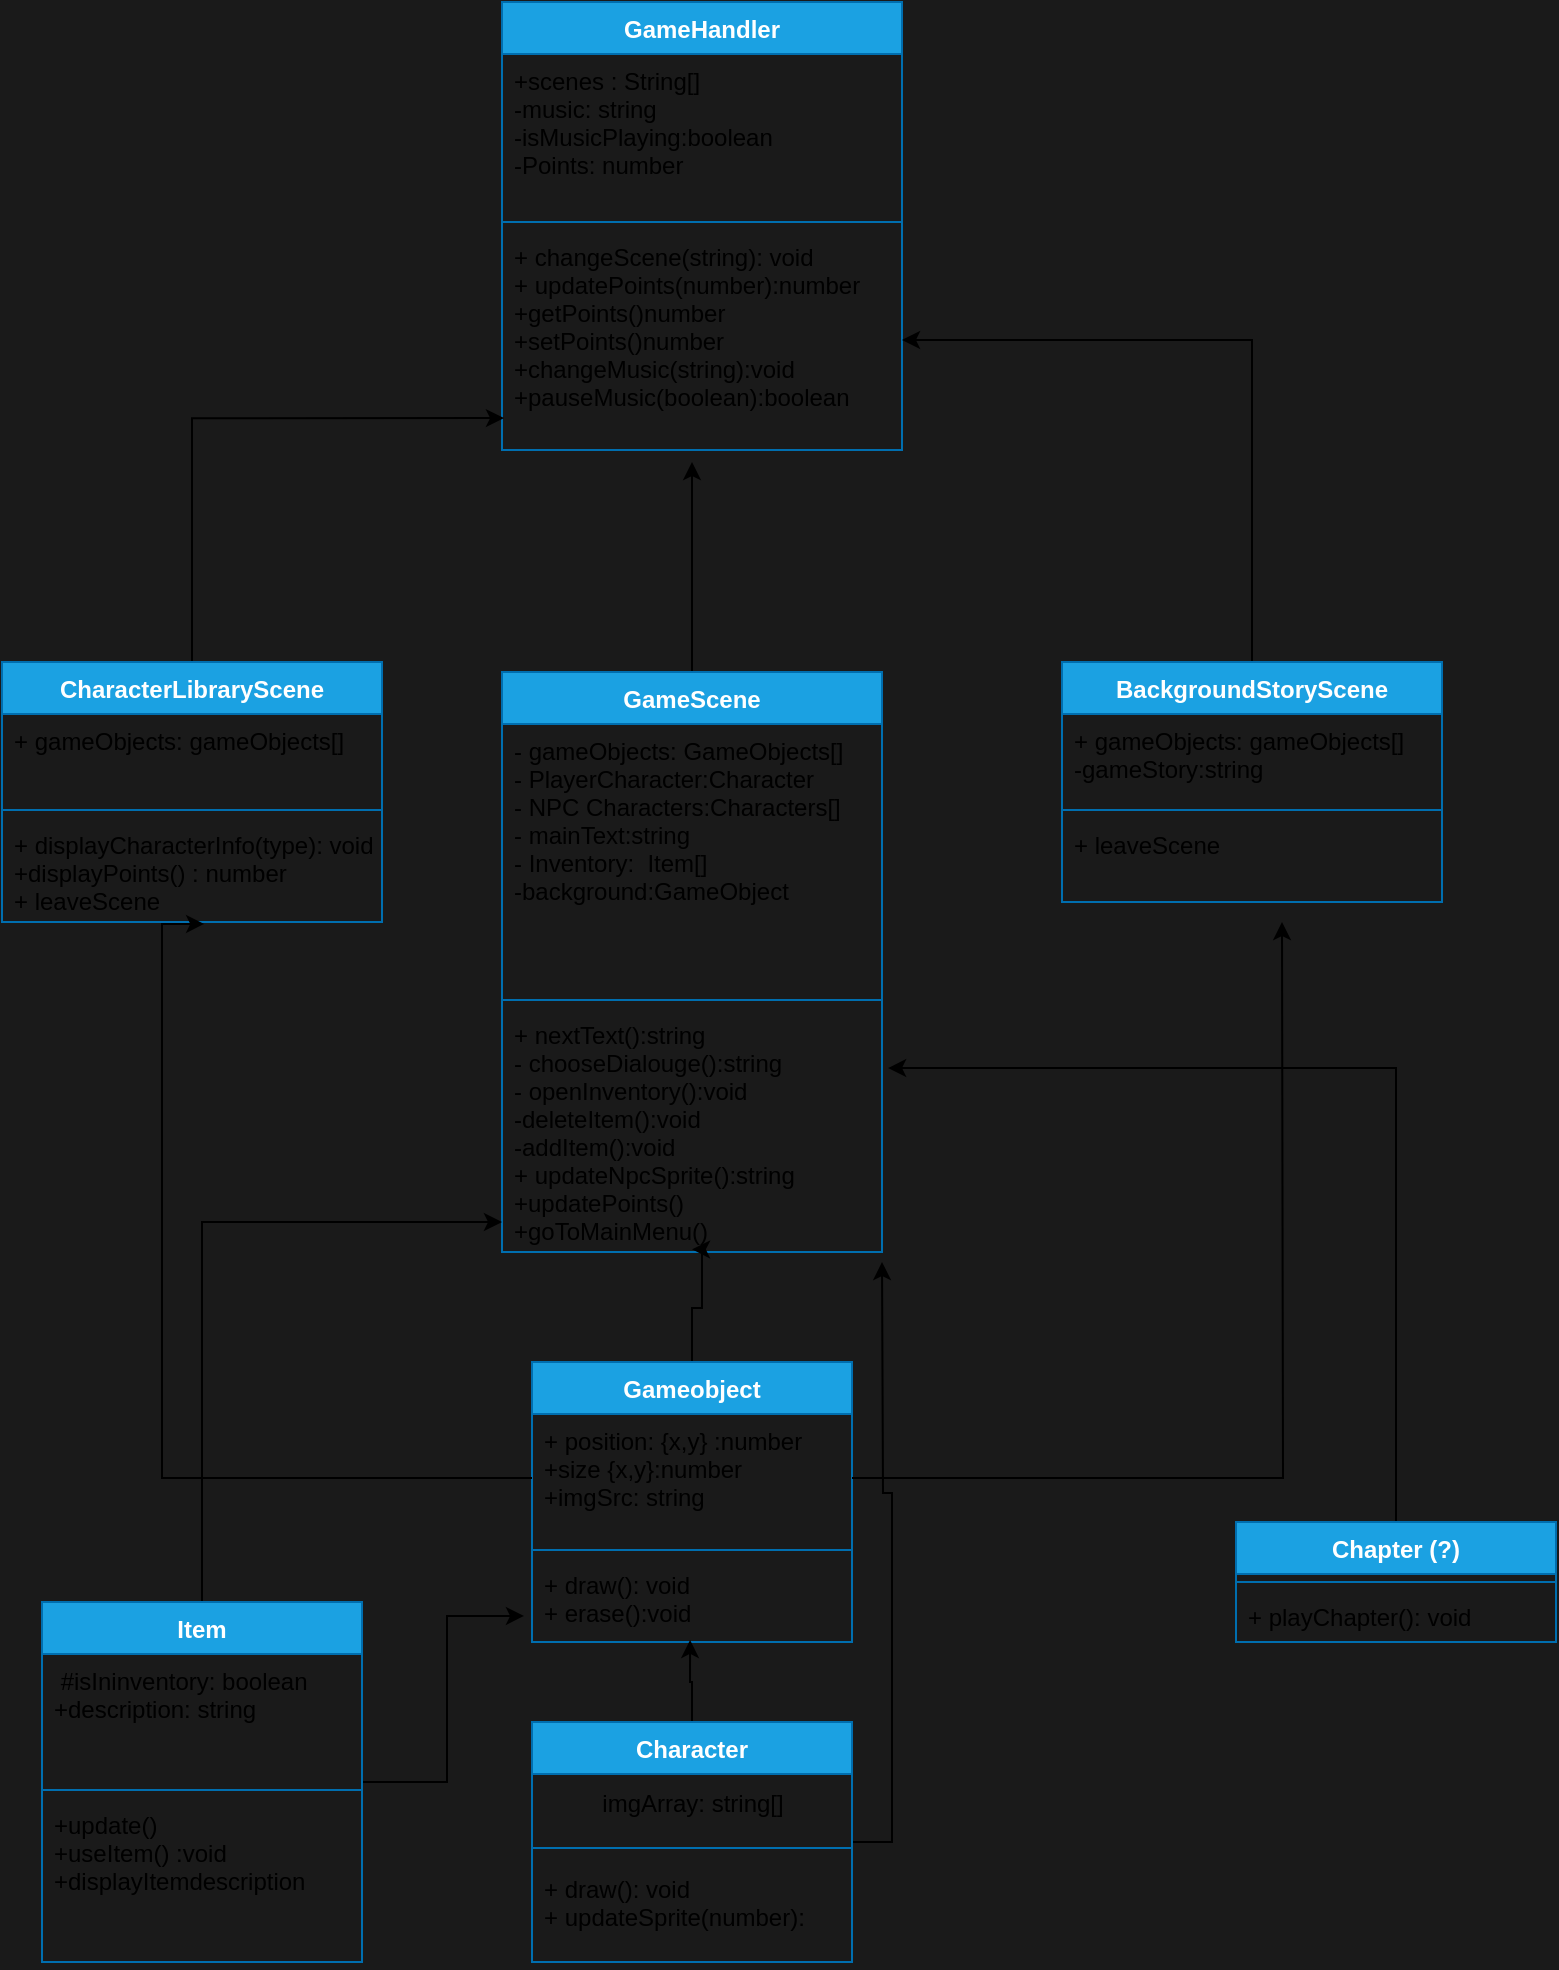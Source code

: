 <mxfile>
    <diagram id="C5RBs43oDa-KdzZeNtuy" name="Page-1">
        <mxGraphModel dx="919" dy="540" grid="0" gridSize="10" guides="1" tooltips="1" connect="1" arrows="1" fold="1" page="1" pageScale="1" pageWidth="827" pageHeight="1169" background="#1A1A1A" math="0" shadow="0">
            <root>
                <mxCell id="WIyWlLk6GJQsqaUBKTNV-0"/>
                <mxCell id="WIyWlLk6GJQsqaUBKTNV-1" parent="WIyWlLk6GJQsqaUBKTNV-0"/>
                <mxCell id="5QXx9KnSOv_lX45IcKp0-0" value="GameHandler" style="swimlane;fontStyle=1;align=center;verticalAlign=top;childLayout=stackLayout;horizontal=1;startSize=26;horizontalStack=0;resizeParent=1;resizeParentMax=0;resizeLast=0;collapsible=1;marginBottom=0;fillColor=#1ba1e2;strokeColor=#006EAF;fontColor=#ffffff;" parent="WIyWlLk6GJQsqaUBKTNV-1" vertex="1">
                    <mxGeometry x="300" y="70" width="200" height="224" as="geometry"/>
                </mxCell>
                <mxCell id="5QXx9KnSOv_lX45IcKp0-1" value="+scenes : String[]&#10;-music: string&#10;-isMusicPlaying:boolean&#10;-Points: number&#10;&#10;&#10;" style="text;strokeColor=none;fillColor=none;align=left;verticalAlign=top;spacingLeft=4;spacingRight=4;overflow=hidden;rotatable=0;points=[[0,0.5],[1,0.5]];portConstraint=eastwest;" parent="5QXx9KnSOv_lX45IcKp0-0" vertex="1">
                    <mxGeometry y="26" width="200" height="80" as="geometry"/>
                </mxCell>
                <mxCell id="5QXx9KnSOv_lX45IcKp0-2" value="" style="line;strokeWidth=1;fillColor=none;align=left;verticalAlign=middle;spacingTop=-1;spacingLeft=3;spacingRight=3;rotatable=0;labelPosition=right;points=[];portConstraint=eastwest;strokeColor=inherit;" parent="5QXx9KnSOv_lX45IcKp0-0" vertex="1">
                    <mxGeometry y="106" width="200" height="8" as="geometry"/>
                </mxCell>
                <mxCell id="5QXx9KnSOv_lX45IcKp0-3" value="+ changeScene(string): void&#10;+ updatePoints(number):number&#10;+getPoints()number&#10;+setPoints()number&#10;+changeMusic(string):void&#10;+pauseMusic(boolean):boolean&#10;&#10;&#10;&#10;" style="text;strokeColor=none;fillColor=none;align=left;verticalAlign=top;spacingLeft=4;spacingRight=4;overflow=hidden;rotatable=0;points=[[0,0.5],[1,0.5]];portConstraint=eastwest;" parent="5QXx9KnSOv_lX45IcKp0-0" vertex="1">
                    <mxGeometry y="114" width="200" height="110" as="geometry"/>
                </mxCell>
                <mxCell id="yb0JRtehQJEaAhHGL9CP-13" style="edgeStyle=orthogonalEdgeStyle;rounded=0;orthogonalLoop=1;jettySize=auto;html=1;entryX=0.005;entryY=0.855;entryDx=0;entryDy=0;entryPerimeter=0;" parent="WIyWlLk6GJQsqaUBKTNV-1" source="yb0JRtehQJEaAhHGL9CP-1" target="5QXx9KnSOv_lX45IcKp0-3" edge="1">
                    <mxGeometry relative="1" as="geometry"/>
                </mxCell>
                <mxCell id="yb0JRtehQJEaAhHGL9CP-1" value="CharacterLibraryScene" style="swimlane;fontStyle=1;align=center;verticalAlign=top;childLayout=stackLayout;horizontal=1;startSize=26;horizontalStack=0;resizeParent=1;resizeParentMax=0;resizeLast=0;collapsible=1;marginBottom=0;fillColor=#1ba1e2;strokeColor=#006EAF;fontColor=#ffffff;" parent="WIyWlLk6GJQsqaUBKTNV-1" vertex="1">
                    <mxGeometry x="50" y="400" width="190" height="130" as="geometry">
                        <mxRectangle x="50" y="400" width="140" height="30" as="alternateBounds"/>
                    </mxGeometry>
                </mxCell>
                <mxCell id="yb0JRtehQJEaAhHGL9CP-2" value="+ gameObjects: gameObjects[]&#10;" style="text;strokeColor=none;fillColor=none;align=left;verticalAlign=top;spacingLeft=4;spacingRight=4;overflow=hidden;rotatable=0;points=[[0,0.5],[1,0.5]];portConstraint=eastwest;" parent="yb0JRtehQJEaAhHGL9CP-1" vertex="1">
                    <mxGeometry y="26" width="190" height="44" as="geometry"/>
                </mxCell>
                <mxCell id="yb0JRtehQJEaAhHGL9CP-3" value="" style="line;strokeWidth=1;fillColor=none;align=left;verticalAlign=middle;spacingTop=-1;spacingLeft=3;spacingRight=3;rotatable=0;labelPosition=right;points=[];portConstraint=eastwest;strokeColor=inherit;" parent="yb0JRtehQJEaAhHGL9CP-1" vertex="1">
                    <mxGeometry y="70" width="190" height="8" as="geometry"/>
                </mxCell>
                <mxCell id="yb0JRtehQJEaAhHGL9CP-4" value="+ displayCharacterInfo(type): void&#10;+displayPoints() : number&#10;+ leaveScene&#10;&#10;" style="text;strokeColor=none;fillColor=none;align=left;verticalAlign=top;spacingLeft=4;spacingRight=4;overflow=hidden;rotatable=0;points=[[0,0.5],[1,0.5]];portConstraint=eastwest;" parent="yb0JRtehQJEaAhHGL9CP-1" vertex="1">
                    <mxGeometry y="78" width="190" height="52" as="geometry"/>
                </mxCell>
                <mxCell id="yb0JRtehQJEaAhHGL9CP-12" style="edgeStyle=orthogonalEdgeStyle;rounded=0;orthogonalLoop=1;jettySize=auto;html=1;" parent="WIyWlLk6GJQsqaUBKTNV-1" source="yb0JRtehQJEaAhHGL9CP-7" target="5QXx9KnSOv_lX45IcKp0-3" edge="1">
                    <mxGeometry relative="1" as="geometry">
                        <mxPoint x="385" y="310" as="targetPoint"/>
                        <Array as="points">
                            <mxPoint x="675" y="239"/>
                        </Array>
                    </mxGeometry>
                </mxCell>
                <mxCell id="yb0JRtehQJEaAhHGL9CP-7" value="BackgroundStoryScene" style="swimlane;fontStyle=1;align=center;verticalAlign=top;childLayout=stackLayout;horizontal=1;startSize=26;horizontalStack=0;resizeParent=1;resizeParentMax=0;resizeLast=0;collapsible=1;marginBottom=0;fillColor=#1ba1e2;strokeColor=#006EAF;fontColor=#ffffff;" parent="WIyWlLk6GJQsqaUBKTNV-1" vertex="1">
                    <mxGeometry x="580" y="400" width="190" height="120" as="geometry">
                        <mxRectangle x="50" y="400" width="140" height="30" as="alternateBounds"/>
                    </mxGeometry>
                </mxCell>
                <mxCell id="yb0JRtehQJEaAhHGL9CP-8" value="+ gameObjects: gameObjects[]&#10;-gameStory:string&#10;&#10;" style="text;strokeColor=none;fillColor=none;align=left;verticalAlign=top;spacingLeft=4;spacingRight=4;overflow=hidden;rotatable=0;points=[[0,0.5],[1,0.5]];portConstraint=eastwest;" parent="yb0JRtehQJEaAhHGL9CP-7" vertex="1">
                    <mxGeometry y="26" width="190" height="44" as="geometry"/>
                </mxCell>
                <mxCell id="yb0JRtehQJEaAhHGL9CP-9" value="" style="line;strokeWidth=1;fillColor=none;align=left;verticalAlign=middle;spacingTop=-1;spacingLeft=3;spacingRight=3;rotatable=0;labelPosition=right;points=[];portConstraint=eastwest;strokeColor=inherit;" parent="yb0JRtehQJEaAhHGL9CP-7" vertex="1">
                    <mxGeometry y="70" width="190" height="8" as="geometry"/>
                </mxCell>
                <mxCell id="yb0JRtehQJEaAhHGL9CP-10" value="+ leaveScene&#10;" style="text;strokeColor=none;fillColor=none;align=left;verticalAlign=top;spacingLeft=4;spacingRight=4;overflow=hidden;rotatable=0;points=[[0,0.5],[1,0.5]];portConstraint=eastwest;" parent="yb0JRtehQJEaAhHGL9CP-7" vertex="1">
                    <mxGeometry y="78" width="190" height="42" as="geometry"/>
                </mxCell>
                <mxCell id="yb0JRtehQJEaAhHGL9CP-22" style="edgeStyle=orthogonalEdgeStyle;rounded=0;orthogonalLoop=1;jettySize=auto;html=1;" parent="WIyWlLk6GJQsqaUBKTNV-1" source="yb0JRtehQJEaAhHGL9CP-14" edge="1">
                    <mxGeometry relative="1" as="geometry">
                        <mxPoint x="395" y="300" as="targetPoint"/>
                    </mxGeometry>
                </mxCell>
                <mxCell id="yb0JRtehQJEaAhHGL9CP-14" value="GameScene" style="swimlane;fontStyle=1;align=center;verticalAlign=top;childLayout=stackLayout;horizontal=1;startSize=26;horizontalStack=0;resizeParent=1;resizeParentMax=0;resizeLast=0;collapsible=1;marginBottom=0;fillColor=#1ba1e2;strokeColor=#006EAF;fontColor=#ffffff;" parent="WIyWlLk6GJQsqaUBKTNV-1" vertex="1">
                    <mxGeometry x="300" y="405" width="190" height="290" as="geometry">
                        <mxRectangle x="50" y="400" width="140" height="30" as="alternateBounds"/>
                    </mxGeometry>
                </mxCell>
                <mxCell id="yb0JRtehQJEaAhHGL9CP-15" value="- gameObjects: GameObjects[]&#10;- PlayerCharacter:Character&#10;- NPC Characters:Characters[]&#10;- mainText:string&#10;- Inventory:  Item[]&#10;-background:GameObject&#10;&#10;&#10;&#10;" style="text;strokeColor=none;fillColor=none;align=left;verticalAlign=top;spacingLeft=4;spacingRight=4;overflow=hidden;rotatable=0;points=[[0,0.5],[1,0.5]];portConstraint=eastwest;" parent="yb0JRtehQJEaAhHGL9CP-14" vertex="1">
                    <mxGeometry y="26" width="190" height="134" as="geometry"/>
                </mxCell>
                <mxCell id="yb0JRtehQJEaAhHGL9CP-16" value="" style="line;strokeWidth=1;fillColor=none;align=left;verticalAlign=middle;spacingTop=-1;spacingLeft=3;spacingRight=3;rotatable=0;labelPosition=right;points=[];portConstraint=eastwest;strokeColor=inherit;" parent="yb0JRtehQJEaAhHGL9CP-14" vertex="1">
                    <mxGeometry y="160" width="190" height="8" as="geometry"/>
                </mxCell>
                <mxCell id="yb0JRtehQJEaAhHGL9CP-17" value="+ nextText():string&#10;- chooseDialouge():string&#10;- openInventory():void&#10;-deleteItem():void&#10;-addItem():void&#10;+ updateNpcSprite():string&#10;+updatePoints()&#10;+goToMainMenu()&#10;&#10;" style="text;strokeColor=none;fillColor=none;align=left;verticalAlign=top;spacingLeft=4;spacingRight=4;overflow=hidden;rotatable=0;points=[[0,0.5],[1,0.5]];portConstraint=eastwest;" parent="yb0JRtehQJEaAhHGL9CP-14" vertex="1">
                    <mxGeometry y="168" width="190" height="122" as="geometry"/>
                </mxCell>
                <mxCell id="yb0JRtehQJEaAhHGL9CP-23" style="edgeStyle=orthogonalEdgeStyle;rounded=0;orthogonalLoop=1;jettySize=auto;html=1;entryX=0.5;entryY=0.989;entryDx=0;entryDy=0;entryPerimeter=0;" parent="WIyWlLk6GJQsqaUBKTNV-1" source="yb0JRtehQJEaAhHGL9CP-18" target="yb0JRtehQJEaAhHGL9CP-17" edge="1">
                    <mxGeometry relative="1" as="geometry">
                        <Array as="points">
                            <mxPoint x="395" y="723"/>
                            <mxPoint x="400" y="723"/>
                            <mxPoint x="400" y="694"/>
                        </Array>
                    </mxGeometry>
                </mxCell>
                <mxCell id="yb0JRtehQJEaAhHGL9CP-18" value="Gameobject" style="swimlane;fontStyle=1;align=center;verticalAlign=top;childLayout=stackLayout;horizontal=1;startSize=26;horizontalStack=0;resizeParent=1;resizeParentMax=0;resizeLast=0;collapsible=1;marginBottom=0;fillColor=#1ba1e2;strokeColor=#006EAF;fontColor=#ffffff;" parent="WIyWlLk6GJQsqaUBKTNV-1" vertex="1">
                    <mxGeometry x="315" y="750" width="160" height="140" as="geometry"/>
                </mxCell>
                <mxCell id="yb0JRtehQJEaAhHGL9CP-25" style="edgeStyle=orthogonalEdgeStyle;rounded=0;orthogonalLoop=1;jettySize=auto;html=1;" parent="yb0JRtehQJEaAhHGL9CP-18" source="yb0JRtehQJEaAhHGL9CP-19" edge="1">
                    <mxGeometry relative="1" as="geometry">
                        <mxPoint x="375" y="-220" as="targetPoint"/>
                    </mxGeometry>
                </mxCell>
                <mxCell id="yb0JRtehQJEaAhHGL9CP-19" value="+ position: {x,y} :number&#10;+size {x,y}:number&#10;+imgSrc: string&#10;" style="text;strokeColor=none;fillColor=none;align=left;verticalAlign=top;spacingLeft=4;spacingRight=4;overflow=hidden;rotatable=0;points=[[0,0.5],[1,0.5]];portConstraint=eastwest;" parent="yb0JRtehQJEaAhHGL9CP-18" vertex="1">
                    <mxGeometry y="26" width="160" height="64" as="geometry"/>
                </mxCell>
                <mxCell id="yb0JRtehQJEaAhHGL9CP-20" value="" style="line;strokeWidth=1;fillColor=none;align=left;verticalAlign=middle;spacingTop=-1;spacingLeft=3;spacingRight=3;rotatable=0;labelPosition=right;points=[];portConstraint=eastwest;strokeColor=inherit;" parent="yb0JRtehQJEaAhHGL9CP-18" vertex="1">
                    <mxGeometry y="90" width="160" height="8" as="geometry"/>
                </mxCell>
                <mxCell id="yb0JRtehQJEaAhHGL9CP-21" value="+ draw(): void&#10;+ erase():void&#10;&#10;" style="text;strokeColor=none;fillColor=none;align=left;verticalAlign=top;spacingLeft=4;spacingRight=4;overflow=hidden;rotatable=0;points=[[0,0.5],[1,0.5]];portConstraint=eastwest;" parent="yb0JRtehQJEaAhHGL9CP-18" vertex="1">
                    <mxGeometry y="98" width="160" height="42" as="geometry"/>
                </mxCell>
                <mxCell id="yb0JRtehQJEaAhHGL9CP-37" style="edgeStyle=orthogonalEdgeStyle;rounded=0;orthogonalLoop=1;jettySize=auto;html=1;entryX=0.494;entryY=0.976;entryDx=0;entryDy=0;entryPerimeter=0;" parent="WIyWlLk6GJQsqaUBKTNV-1" source="yb0JRtehQJEaAhHGL9CP-26" target="yb0JRtehQJEaAhHGL9CP-21" edge="1">
                    <mxGeometry relative="1" as="geometry"/>
                </mxCell>
                <mxCell id="yb0JRtehQJEaAhHGL9CP-49" style="edgeStyle=orthogonalEdgeStyle;rounded=0;orthogonalLoop=1;jettySize=auto;html=1;" parent="WIyWlLk6GJQsqaUBKTNV-1" source="yb0JRtehQJEaAhHGL9CP-26" edge="1">
                    <mxGeometry relative="1" as="geometry">
                        <mxPoint x="490" y="700" as="targetPoint"/>
                    </mxGeometry>
                </mxCell>
                <mxCell id="yb0JRtehQJEaAhHGL9CP-26" value="Character" style="swimlane;fontStyle=1;align=center;verticalAlign=top;childLayout=stackLayout;horizontal=1;startSize=26;horizontalStack=0;resizeParent=1;resizeParentMax=0;resizeLast=0;collapsible=1;marginBottom=0;fillColor=#1ba1e2;strokeColor=#006EAF;fontColor=#ffffff;" parent="WIyWlLk6GJQsqaUBKTNV-1" vertex="1">
                    <mxGeometry x="315" y="930" width="160" height="120" as="geometry">
                        <mxRectangle x="320" y="950" width="100" height="30" as="alternateBounds"/>
                    </mxGeometry>
                </mxCell>
                <mxCell id="yb0JRtehQJEaAhHGL9CP-35" value="imgArray: string[]" style="text;html=1;align=center;verticalAlign=middle;resizable=0;points=[];autosize=1;strokeColor=none;fillColor=none;" parent="yb0JRtehQJEaAhHGL9CP-26" vertex="1">
                    <mxGeometry y="26" width="160" height="30" as="geometry"/>
                </mxCell>
                <mxCell id="yb0JRtehQJEaAhHGL9CP-30" value="" style="line;strokeWidth=1;fillColor=none;align=left;verticalAlign=middle;spacingTop=-1;spacingLeft=3;spacingRight=3;rotatable=0;labelPosition=right;points=[];portConstraint=eastwest;strokeColor=inherit;" parent="yb0JRtehQJEaAhHGL9CP-26" vertex="1">
                    <mxGeometry y="56" width="160" height="14" as="geometry"/>
                </mxCell>
                <mxCell id="yb0JRtehQJEaAhHGL9CP-31" value="+ draw(): void&#10;+ updateSprite(number):&#10;" style="text;strokeColor=none;fillColor=none;align=left;verticalAlign=top;spacingLeft=4;spacingRight=4;overflow=hidden;rotatable=0;points=[[0,0.5],[1,0.5]];portConstraint=eastwest;" parent="yb0JRtehQJEaAhHGL9CP-26" vertex="1">
                    <mxGeometry y="70" width="160" height="50" as="geometry"/>
                </mxCell>
                <mxCell id="yb0JRtehQJEaAhHGL9CP-47" style="edgeStyle=orthogonalEdgeStyle;rounded=0;orthogonalLoop=1;jettySize=auto;html=1;entryX=-0.025;entryY=0.69;entryDx=0;entryDy=0;entryPerimeter=0;" parent="WIyWlLk6GJQsqaUBKTNV-1" source="yb0JRtehQJEaAhHGL9CP-38" target="yb0JRtehQJEaAhHGL9CP-21" edge="1">
                    <mxGeometry relative="1" as="geometry"/>
                </mxCell>
                <mxCell id="yb0JRtehQJEaAhHGL9CP-48" style="edgeStyle=orthogonalEdgeStyle;rounded=0;orthogonalLoop=1;jettySize=auto;html=1;" parent="WIyWlLk6GJQsqaUBKTNV-1" source="yb0JRtehQJEaAhHGL9CP-38" edge="1">
                    <mxGeometry relative="1" as="geometry">
                        <mxPoint x="300" y="680" as="targetPoint"/>
                        <Array as="points">
                            <mxPoint x="150" y="680"/>
                            <mxPoint x="300" y="680"/>
                        </Array>
                    </mxGeometry>
                </mxCell>
                <mxCell id="yb0JRtehQJEaAhHGL9CP-38" value="Item" style="swimlane;fontStyle=1;align=center;verticalAlign=top;childLayout=stackLayout;horizontal=1;startSize=26;horizontalStack=0;resizeParent=1;resizeParentMax=0;resizeLast=0;collapsible=1;marginBottom=0;fillColor=#1ba1e2;strokeColor=#006EAF;fontColor=#ffffff;" parent="WIyWlLk6GJQsqaUBKTNV-1" vertex="1">
                    <mxGeometry x="70" y="870" width="160" height="180" as="geometry"/>
                </mxCell>
                <mxCell id="yb0JRtehQJEaAhHGL9CP-41" value=" #isIninventory: boolean&#10;+description: string&#10;" style="text;strokeColor=none;fillColor=none;align=left;verticalAlign=top;spacingLeft=4;spacingRight=4;overflow=hidden;rotatable=0;points=[[0,0.5],[1,0.5]];portConstraint=eastwest;" parent="yb0JRtehQJEaAhHGL9CP-38" vertex="1">
                    <mxGeometry y="26" width="160" height="64" as="geometry"/>
                </mxCell>
                <mxCell id="yb0JRtehQJEaAhHGL9CP-42" value="" style="line;strokeWidth=1;fillColor=none;align=left;verticalAlign=middle;spacingTop=-1;spacingLeft=3;spacingRight=3;rotatable=0;labelPosition=right;points=[];portConstraint=eastwest;strokeColor=inherit;" parent="yb0JRtehQJEaAhHGL9CP-38" vertex="1">
                    <mxGeometry y="90" width="160" height="8" as="geometry"/>
                </mxCell>
                <mxCell id="yb0JRtehQJEaAhHGL9CP-43" value="+update()&#10;+useItem() :void&#10;+displayItemdescription&#10;" style="text;strokeColor=none;fillColor=none;align=left;verticalAlign=top;spacingLeft=4;spacingRight=4;overflow=hidden;rotatable=0;points=[[0,0.5],[1,0.5]];portConstraint=eastwest;" parent="yb0JRtehQJEaAhHGL9CP-38" vertex="1">
                    <mxGeometry y="98" width="160" height="82" as="geometry"/>
                </mxCell>
                <mxCell id="yb0JRtehQJEaAhHGL9CP-24" style="edgeStyle=orthogonalEdgeStyle;rounded=0;orthogonalLoop=1;jettySize=auto;html=1;entryX=0.532;entryY=1.019;entryDx=0;entryDy=0;entryPerimeter=0;" parent="WIyWlLk6GJQsqaUBKTNV-1" source="yb0JRtehQJEaAhHGL9CP-19" target="yb0JRtehQJEaAhHGL9CP-4" edge="1">
                    <mxGeometry relative="1" as="geometry">
                        <mxPoint x="150" y="600" as="targetPoint"/>
                        <Array as="points">
                            <mxPoint x="130" y="808"/>
                            <mxPoint x="130" y="531"/>
                        </Array>
                    </mxGeometry>
                </mxCell>
                <mxCell id="yb0JRtehQJEaAhHGL9CP-54" style="edgeStyle=orthogonalEdgeStyle;rounded=0;orthogonalLoop=1;jettySize=auto;html=1;entryX=1.016;entryY=0.246;entryDx=0;entryDy=0;entryPerimeter=0;" parent="WIyWlLk6GJQsqaUBKTNV-1" source="yb0JRtehQJEaAhHGL9CP-50" target="yb0JRtehQJEaAhHGL9CP-17" edge="1">
                    <mxGeometry relative="1" as="geometry"/>
                </mxCell>
                <mxCell id="yb0JRtehQJEaAhHGL9CP-50" value="Chapter (?)" style="swimlane;fontStyle=1;align=center;verticalAlign=top;childLayout=stackLayout;horizontal=1;startSize=26;horizontalStack=0;resizeParent=1;resizeParentMax=0;resizeLast=0;collapsible=1;marginBottom=0;fillColor=#1ba1e2;fontColor=#ffffff;strokeColor=#006EAF;" parent="WIyWlLk6GJQsqaUBKTNV-1" vertex="1">
                    <mxGeometry x="667" y="830" width="160" height="60" as="geometry"/>
                </mxCell>
                <mxCell id="yb0JRtehQJEaAhHGL9CP-52" value="" style="line;strokeWidth=1;fillColor=none;align=left;verticalAlign=middle;spacingTop=-1;spacingLeft=3;spacingRight=3;rotatable=0;labelPosition=right;points=[];portConstraint=eastwest;strokeColor=inherit;" parent="yb0JRtehQJEaAhHGL9CP-50" vertex="1">
                    <mxGeometry y="26" width="160" height="8" as="geometry"/>
                </mxCell>
                <mxCell id="yb0JRtehQJEaAhHGL9CP-53" value="+ playChapter(): void" style="text;strokeColor=none;fillColor=none;align=left;verticalAlign=top;spacingLeft=4;spacingRight=4;overflow=hidden;rotatable=0;points=[[0,0.5],[1,0.5]];portConstraint=eastwest;" parent="yb0JRtehQJEaAhHGL9CP-50" vertex="1">
                    <mxGeometry y="34" width="160" height="26" as="geometry"/>
                </mxCell>
            </root>
        </mxGraphModel>
    </diagram>
</mxfile>